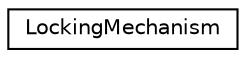 digraph "Graphical Class Hierarchy"
{
  edge [fontname="Helvetica",fontsize="10",labelfontname="Helvetica",labelfontsize="10"];
  node [fontname="Helvetica",fontsize="10",shape=record];
  rankdir="LR";
  Node1 [label="LockingMechanism",height=0.2,width=0.4,color="black", fillcolor="white", style="filled",URL="$classRNReplicaNet_1_1LockingMechanism.html"];
}
